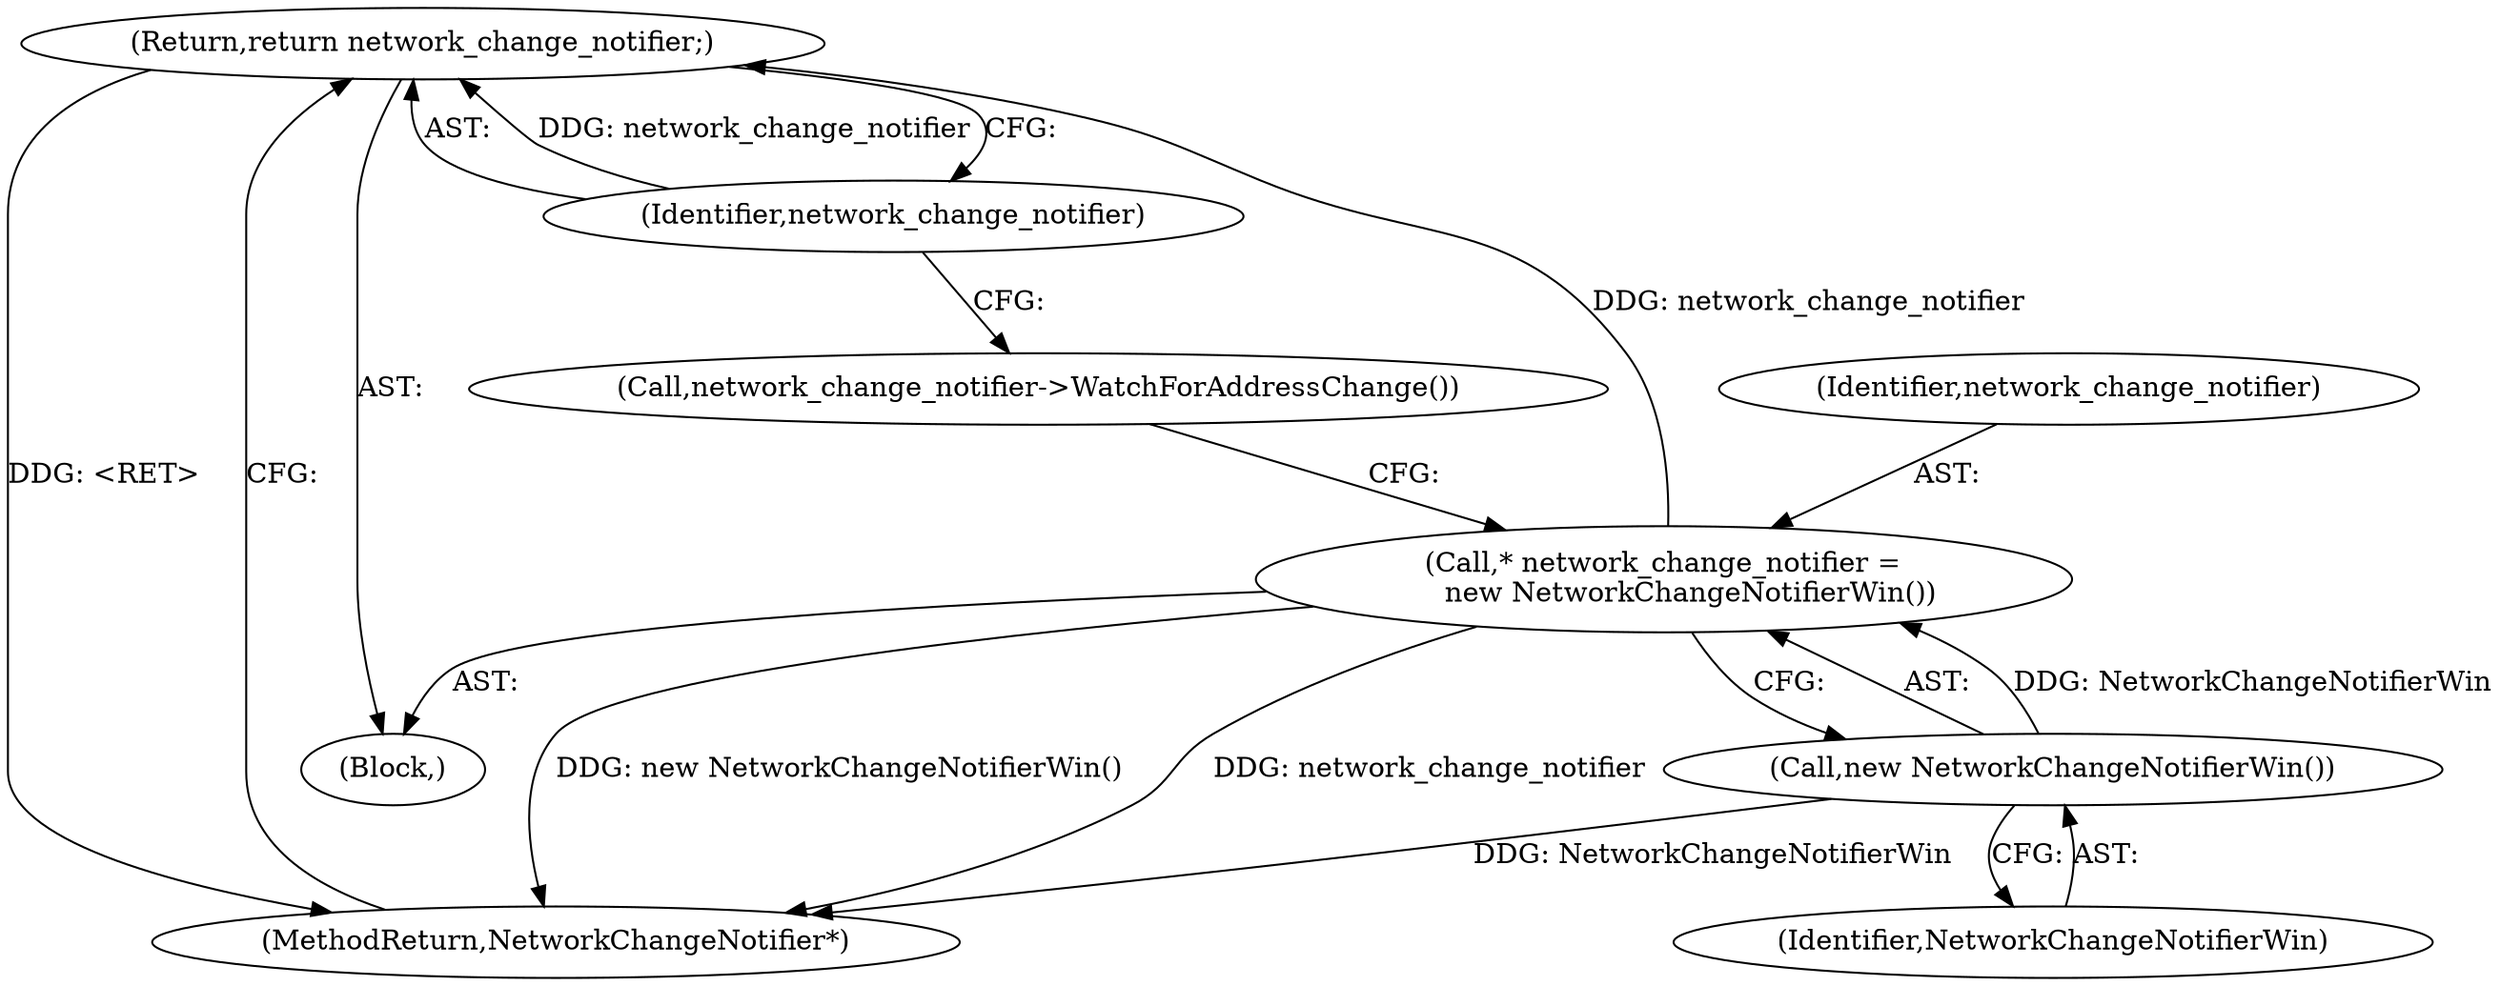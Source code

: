 digraph "0_Chrome_ae66a48d272b1fdc8bf475b107ae11d95edc91f9@pointer" {
"1000112" [label="(Return,return network_change_notifier;)"];
"1000113" [label="(Identifier,network_change_notifier)"];
"1000107" [label="(Call,* network_change_notifier =\n      new NetworkChangeNotifierWin())"];
"1000109" [label="(Call,new NetworkChangeNotifierWin())"];
"1000108" [label="(Identifier,network_change_notifier)"];
"1000114" [label="(MethodReturn,NetworkChangeNotifier*)"];
"1000112" [label="(Return,return network_change_notifier;)"];
"1000109" [label="(Call,new NetworkChangeNotifierWin())"];
"1000110" [label="(Identifier,NetworkChangeNotifierWin)"];
"1000101" [label="(Block,)"];
"1000111" [label="(Call,network_change_notifier->WatchForAddressChange())"];
"1000113" [label="(Identifier,network_change_notifier)"];
"1000107" [label="(Call,* network_change_notifier =\n      new NetworkChangeNotifierWin())"];
"1000112" -> "1000101"  [label="AST: "];
"1000112" -> "1000113"  [label="CFG: "];
"1000113" -> "1000112"  [label="AST: "];
"1000114" -> "1000112"  [label="CFG: "];
"1000112" -> "1000114"  [label="DDG: <RET>"];
"1000113" -> "1000112"  [label="DDG: network_change_notifier"];
"1000107" -> "1000112"  [label="DDG: network_change_notifier"];
"1000113" -> "1000111"  [label="CFG: "];
"1000107" -> "1000101"  [label="AST: "];
"1000107" -> "1000109"  [label="CFG: "];
"1000108" -> "1000107"  [label="AST: "];
"1000109" -> "1000107"  [label="AST: "];
"1000111" -> "1000107"  [label="CFG: "];
"1000107" -> "1000114"  [label="DDG: network_change_notifier"];
"1000107" -> "1000114"  [label="DDG: new NetworkChangeNotifierWin()"];
"1000109" -> "1000107"  [label="DDG: NetworkChangeNotifierWin"];
"1000109" -> "1000110"  [label="CFG: "];
"1000110" -> "1000109"  [label="AST: "];
"1000109" -> "1000114"  [label="DDG: NetworkChangeNotifierWin"];
}
